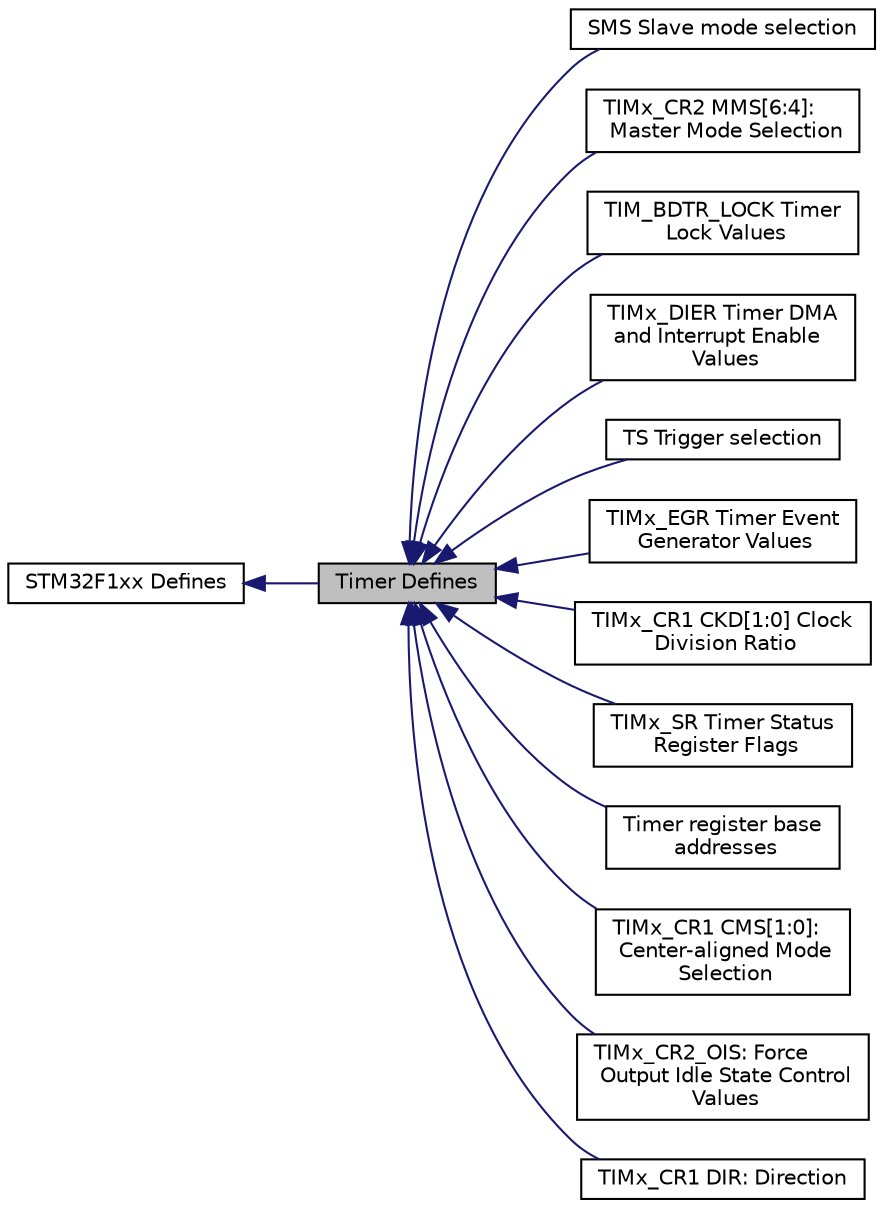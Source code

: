 digraph "Timer Defines"
{
  edge [fontname="Helvetica",fontsize="10",labelfontname="Helvetica",labelfontsize="10"];
  node [fontname="Helvetica",fontsize="10",shape=record];
  rankdir=LR;
  Node9 [label="SMS Slave mode selection",height=0.2,width=0.4,color="black", fillcolor="white", style="filled",URL="$group__tim__sms.html"];
  Node7 [label="TIMx_CR2 MMS[6:4]:\l Master Mode Selection",height=0.2,width=0.4,color="black", fillcolor="white", style="filled",URL="$group__tim__mastermode.html"];
  Node13 [label="TIM_BDTR_LOCK Timer\l Lock Values",height=0.2,width=0.4,color="black", fillcolor="white", style="filled",URL="$group__tim__lock.html"];
  Node10 [label="TIMx_DIER Timer DMA\l and Interrupt Enable\l Values",height=0.2,width=0.4,color="black", fillcolor="white", style="filled",URL="$group__tim__irq__enable.html"];
  Node1 [label="STM32F1xx Defines",height=0.2,width=0.4,color="black", fillcolor="white", style="filled",URL="$group__STM32F1xx__defines.html",tooltip="Defined Constants and Types for the STM32F1xx series."];
  Node8 [label="TS Trigger selection",height=0.2,width=0.4,color="black", fillcolor="white", style="filled",URL="$group__tim__ts.html"];
  Node12 [label="TIMx_EGR Timer Event\l Generator Values",height=0.2,width=0.4,color="black", fillcolor="white", style="filled",URL="$group__tim__event__gen.html"];
  Node3 [label="TIMx_CR1 CKD[1:0] Clock\l Division Ratio",height=0.2,width=0.4,color="black", fillcolor="white", style="filled",URL="$group__tim__x__cr1__cdr.html"];
  Node11 [label="TIMx_SR Timer Status\l Register Flags",height=0.2,width=0.4,color="black", fillcolor="white", style="filled",URL="$group__tim__sr__values.html"];
  Node2 [label="Timer register base\l addresses",height=0.2,width=0.4,color="black", fillcolor="white", style="filled",URL="$group__tim__reg__base.html"];
  Node4 [label="TIMx_CR1 CMS[1:0]:\l Center-aligned Mode\l Selection",height=0.2,width=0.4,color="black", fillcolor="white", style="filled",URL="$group__tim__x__cr1__cms.html"];
  Node6 [label="TIMx_CR2_OIS: Force\l Output Idle State Control\l Values",height=0.2,width=0.4,color="black", fillcolor="white", style="filled",URL="$group__tim__x__cr2__ois.html"];
  Node0 [label="Timer Defines",height=0.2,width=0.4,color="black", fillcolor="grey75", style="filled" fontcolor="black"];
  Node5 [label="TIMx_CR1 DIR: Direction",height=0.2,width=0.4,color="black", fillcolor="white", style="filled",URL="$group__tim__x__cr1__dir.html"];
  Node1->Node0 [shape=plaintext, color="midnightblue", dir="back", style="solid"];
  Node0->Node2 [shape=plaintext, color="midnightblue", dir="back", style="solid"];
  Node0->Node3 [shape=plaintext, color="midnightblue", dir="back", style="solid"];
  Node0->Node4 [shape=plaintext, color="midnightblue", dir="back", style="solid"];
  Node0->Node5 [shape=plaintext, color="midnightblue", dir="back", style="solid"];
  Node0->Node6 [shape=plaintext, color="midnightblue", dir="back", style="solid"];
  Node0->Node7 [shape=plaintext, color="midnightblue", dir="back", style="solid"];
  Node0->Node8 [shape=plaintext, color="midnightblue", dir="back", style="solid"];
  Node0->Node9 [shape=plaintext, color="midnightblue", dir="back", style="solid"];
  Node0->Node10 [shape=plaintext, color="midnightblue", dir="back", style="solid"];
  Node0->Node11 [shape=plaintext, color="midnightblue", dir="back", style="solid"];
  Node0->Node12 [shape=plaintext, color="midnightblue", dir="back", style="solid"];
  Node0->Node13 [shape=plaintext, color="midnightblue", dir="back", style="solid"];
}
